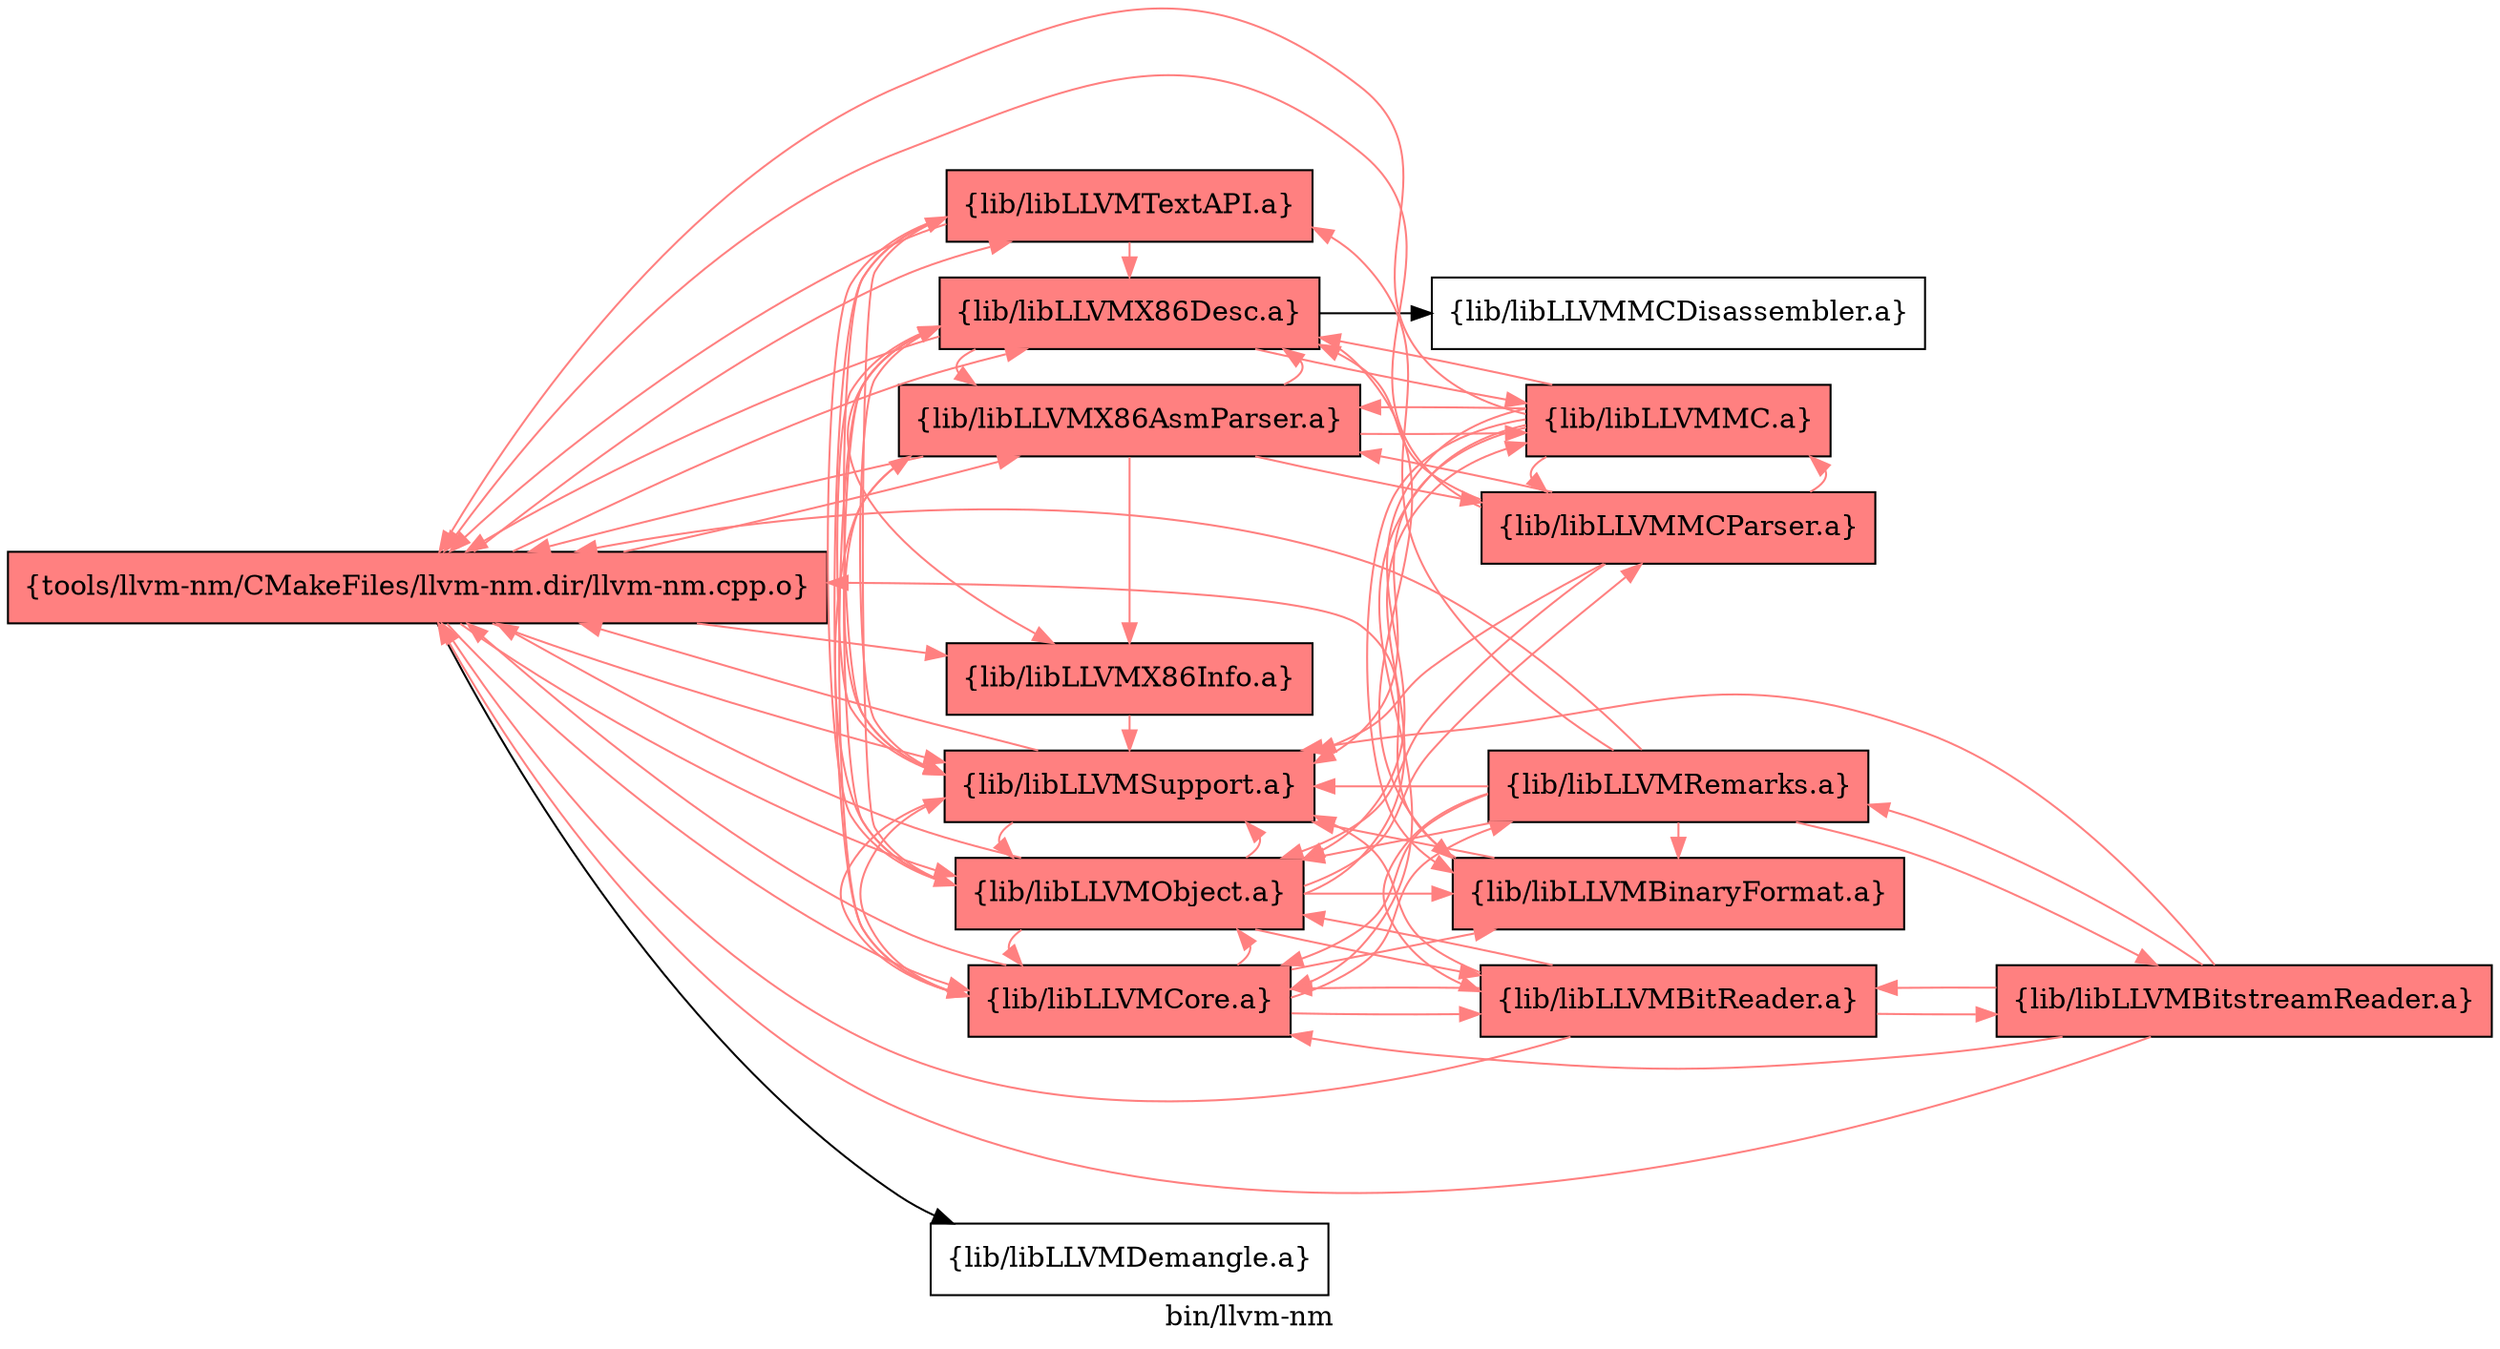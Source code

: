 digraph "bin/llvm-nm" {
	label="bin/llvm-nm";
	rankdir="LR"
	{ rank=same; Node0x55fb723e2df8;  }
	{ rank=same; Node0x55fb723e4f18; Node0x55fb723e5418; Node0x55fb723e3258; Node0x55fb723e3c58; Node0x55fb723e1d18; Node0x55fb723e4158; Node0x55fb723e2218; Node0x55fb723e2718;  }
	{ rank=same; Node0x55fb723eacd8; Node0x55fb723eb1d8; Node0x55fb723e2c18; Node0x55fb723e3758; Node0x55fb723ea288; Node0x55fb723ebbd8;  }

	Node0x55fb723e2df8 [shape=record,shape=box,style=filled,fillcolor="1.000000 0.5 1",group=1,label="{tools/llvm-nm/CMakeFiles/llvm-nm.dir/llvm-nm.cpp.o}"];
	Node0x55fb723e2df8 -> Node0x55fb723e4f18[color="1.000000 0.5 1"];
	Node0x55fb723e2df8 -> Node0x55fb723e5418[color="1.000000 0.5 1"];
	Node0x55fb723e2df8 -> Node0x55fb723e3258[color="1.000000 0.5 1"];
	Node0x55fb723e2df8 -> Node0x55fb723e3c58[color="1.000000 0.5 1"];
	Node0x55fb723e2df8 -> Node0x55fb723e1d18[color="1.000000 0.5 1"];
	Node0x55fb723e2df8 -> Node0x55fb723e4158;
	Node0x55fb723e2df8 -> Node0x55fb723e2218[color="1.000000 0.5 1"];
	Node0x55fb723e2df8 -> Node0x55fb723e2718[color="1.000000 0.5 1"];
	Node0x55fb723e4f18 [shape=record,shape=box,style=filled,fillcolor="1.000000 0.5 1",group=1,label="{lib/libLLVMX86AsmParser.a}"];
	Node0x55fb723e4f18 -> Node0x55fb723e2df8[color="1.000000 0.5 1"];
	Node0x55fb723e4f18 -> Node0x55fb723e5418[color="1.000000 0.5 1"];
	Node0x55fb723e4f18 -> Node0x55fb723e3258[color="1.000000 0.5 1"];
	Node0x55fb723e4f18 -> Node0x55fb723e2218[color="1.000000 0.5 1"];
	Node0x55fb723e4f18 -> Node0x55fb723eacd8[color="1.000000 0.5 1"];
	Node0x55fb723e4f18 -> Node0x55fb723eb1d8[color="1.000000 0.5 1"];
	Node0x55fb723e5418 [shape=record,shape=box,style=filled,fillcolor="1.000000 0.5 1",group=1,label="{lib/libLLVMX86Desc.a}"];
	Node0x55fb723e5418 -> Node0x55fb723e2df8[color="1.000000 0.5 1"];
	Node0x55fb723e5418 -> Node0x55fb723e2218[color="1.000000 0.5 1"];
	Node0x55fb723e5418 -> Node0x55fb723eb1d8[color="1.000000 0.5 1"];
	Node0x55fb723e5418 -> Node0x55fb723e3258[color="1.000000 0.5 1"];
	Node0x55fb723e5418 -> Node0x55fb723e2c18;
	Node0x55fb723e5418 -> Node0x55fb723e4f18[color="1.000000 0.5 1"];
	Node0x55fb723e5418 -> Node0x55fb723e3758[color="1.000000 0.5 1"];
	Node0x55fb723e3258 [shape=record,shape=box,style=filled,fillcolor="1.000000 0.5 1",group=1,label="{lib/libLLVMX86Info.a}"];
	Node0x55fb723e3258 -> Node0x55fb723e2218[color="1.000000 0.5 1"];
	Node0x55fb723e3c58 [shape=record,shape=box,style=filled,fillcolor="1.000000 0.5 1",group=1,label="{lib/libLLVMCore.a}"];
	Node0x55fb723e3c58 -> Node0x55fb723e2218[color="1.000000 0.5 1"];
	Node0x55fb723e3c58 -> Node0x55fb723e2df8[color="1.000000 0.5 1"];
	Node0x55fb723e3c58 -> Node0x55fb723e5418[color="1.000000 0.5 1"];
	Node0x55fb723e3c58 -> Node0x55fb723e3758[color="1.000000 0.5 1"];
	Node0x55fb723e3c58 -> Node0x55fb723ea288[color="1.000000 0.5 1"];
	Node0x55fb723e3c58 -> Node0x55fb723ebbd8[color="1.000000 0.5 1"];
	Node0x55fb723e3c58 -> Node0x55fb723e1d18[color="1.000000 0.5 1"];
	Node0x55fb723e1d18 [shape=record,shape=box,style=filled,fillcolor="1.000000 0.5 1",group=1,label="{lib/libLLVMObject.a}"];
	Node0x55fb723e1d18 -> Node0x55fb723e2df8[color="1.000000 0.5 1"];
	Node0x55fb723e1d18 -> Node0x55fb723e2218[color="1.000000 0.5 1"];
	Node0x55fb723e1d18 -> Node0x55fb723e3758[color="1.000000 0.5 1"];
	Node0x55fb723e1d18 -> Node0x55fb723eb1d8[color="1.000000 0.5 1"];
	Node0x55fb723e1d18 -> Node0x55fb723e3c58[color="1.000000 0.5 1"];
	Node0x55fb723e1d18 -> Node0x55fb723ebbd8[color="1.000000 0.5 1"];
	Node0x55fb723e1d18 -> Node0x55fb723e5418[color="1.000000 0.5 1"];
	Node0x55fb723e1d18 -> Node0x55fb723e4f18[color="1.000000 0.5 1"];
	Node0x55fb723e1d18 -> Node0x55fb723eacd8[color="1.000000 0.5 1"];
	Node0x55fb723e1d18 -> Node0x55fb723e2718[color="1.000000 0.5 1"];
	Node0x55fb723e4158 [shape=record,shape=box,group=0,label="{lib/libLLVMDemangle.a}"];
	Node0x55fb723e2218 [shape=record,shape=box,style=filled,fillcolor="1.000000 0.5 1",group=1,label="{lib/libLLVMSupport.a}"];
	Node0x55fb723e2218 -> Node0x55fb723e2df8[color="1.000000 0.5 1"];
	Node0x55fb723e2218 -> Node0x55fb723e3c58[color="1.000000 0.5 1"];
	Node0x55fb723e2218 -> Node0x55fb723e1d18[color="1.000000 0.5 1"];
	Node0x55fb723e2218 -> Node0x55fb723e5418[color="1.000000 0.5 1"];
	Node0x55fb723e2718 [shape=record,shape=box,style=filled,fillcolor="1.000000 0.5 1",group=1,label="{lib/libLLVMTextAPI.a}"];
	Node0x55fb723e2718 -> Node0x55fb723e2218[color="1.000000 0.5 1"];
	Node0x55fb723e2718 -> Node0x55fb723e2df8[color="1.000000 0.5 1"];
	Node0x55fb723e2718 -> Node0x55fb723e1d18[color="1.000000 0.5 1"];
	Node0x55fb723e2718 -> Node0x55fb723e3c58[color="1.000000 0.5 1"];
	Node0x55fb723e2718 -> Node0x55fb723e5418[color="1.000000 0.5 1"];
	Node0x55fb723eacd8 [shape=record,shape=box,style=filled,fillcolor="1.000000 0.5 1",group=1,label="{lib/libLLVMMCParser.a}"];
	Node0x55fb723eacd8 -> Node0x55fb723e2df8[color="1.000000 0.5 1"];
	Node0x55fb723eacd8 -> Node0x55fb723e4f18[color="1.000000 0.5 1"];
	Node0x55fb723eacd8 -> Node0x55fb723e5418[color="1.000000 0.5 1"];
	Node0x55fb723eacd8 -> Node0x55fb723e1d18[color="1.000000 0.5 1"];
	Node0x55fb723eacd8 -> Node0x55fb723e2218[color="1.000000 0.5 1"];
	Node0x55fb723eacd8 -> Node0x55fb723eb1d8[color="1.000000 0.5 1"];
	Node0x55fb723eb1d8 [shape=record,shape=box,style=filled,fillcolor="1.000000 0.5 1",group=1,label="{lib/libLLVMMC.a}"];
	Node0x55fb723eb1d8 -> Node0x55fb723e5418[color="1.000000 0.5 1"];
	Node0x55fb723eb1d8 -> Node0x55fb723e2218[color="1.000000 0.5 1"];
	Node0x55fb723eb1d8 -> Node0x55fb723e2df8[color="1.000000 0.5 1"];
	Node0x55fb723eb1d8 -> Node0x55fb723eacd8[color="1.000000 0.5 1"];
	Node0x55fb723eb1d8 -> Node0x55fb723e4f18[color="1.000000 0.5 1"];
	Node0x55fb723eb1d8 -> Node0x55fb723e3c58[color="1.000000 0.5 1"];
	Node0x55fb723eb1d8 -> Node0x55fb723e1d18[color="1.000000 0.5 1"];
	Node0x55fb723eb1d8 -> Node0x55fb723e3758[color="1.000000 0.5 1"];
	Node0x55fb723e2c18 [shape=record,shape=box,group=0,label="{lib/libLLVMMCDisassembler.a}"];
	Node0x55fb723e3758 [shape=record,shape=box,style=filled,fillcolor="1.000000 0.5 1",group=1,label="{lib/libLLVMBinaryFormat.a}"];
	Node0x55fb723e3758 -> Node0x55fb723e2218[color="1.000000 0.5 1"];
	Node0x55fb723e3758 -> Node0x55fb723e2df8[color="1.000000 0.5 1"];
	Node0x55fb723ea288 [shape=record,shape=box,style=filled,fillcolor="1.000000 0.5 1",group=1,label="{lib/libLLVMRemarks.a}"];
	Node0x55fb723ea288 -> Node0x55fb723e2df8[color="1.000000 0.5 1"];
	Node0x55fb723ea288 -> Node0x55fb723e2218[color="1.000000 0.5 1"];
	Node0x55fb723ea288 -> Node0x55fb723e3c58[color="1.000000 0.5 1"];
	Node0x55fb723ea288 -> Node0x55fb723ebbd8[color="1.000000 0.5 1"];
	Node0x55fb723ea288 -> Node0x55fb723e3758[color="1.000000 0.5 1"];
	Node0x55fb723ea288 -> Node0x55fb723e1d18[color="1.000000 0.5 1"];
	Node0x55fb723ea288 -> Node0x55fb723ea418[color="1.000000 0.5 1"];
	Node0x55fb723ea288 -> Node0x55fb723e2718[color="1.000000 0.5 1"];
	Node0x55fb723ebbd8 [shape=record,shape=box,style=filled,fillcolor="1.000000 0.5 1",group=1,label="{lib/libLLVMBitReader.a}"];
	Node0x55fb723ebbd8 -> Node0x55fb723e2df8[color="1.000000 0.5 1"];
	Node0x55fb723ebbd8 -> Node0x55fb723e3c58[color="1.000000 0.5 1"];
	Node0x55fb723ebbd8 -> Node0x55fb723e1d18[color="1.000000 0.5 1"];
	Node0x55fb723ebbd8 -> Node0x55fb723e2218[color="1.000000 0.5 1"];
	Node0x55fb723ebbd8 -> Node0x55fb723ea418[color="1.000000 0.5 1"];
	Node0x55fb723ea418 [shape=record,shape=box,style=filled,fillcolor="1.000000 0.5 1",group=1,label="{lib/libLLVMBitstreamReader.a}"];
	Node0x55fb723ea418 -> Node0x55fb723e2df8[color="1.000000 0.5 1"];
	Node0x55fb723ea418 -> Node0x55fb723e3c58[color="1.000000 0.5 1"];
	Node0x55fb723ea418 -> Node0x55fb723e2218[color="1.000000 0.5 1"];
	Node0x55fb723ea418 -> Node0x55fb723ebbd8[color="1.000000 0.5 1"];
	Node0x55fb723ea418 -> Node0x55fb723ea288[color="1.000000 0.5 1"];
}
